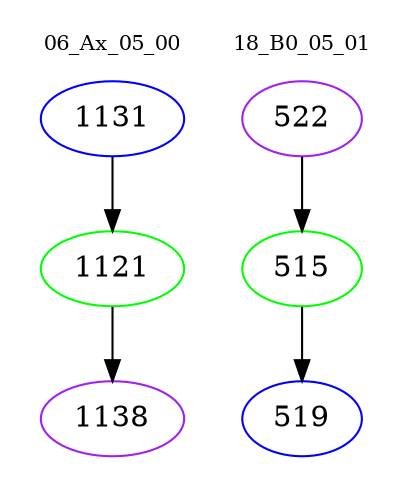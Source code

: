 digraph{
subgraph cluster_0 {
color = white
label = "06_Ax_05_00";
fontsize=10;
T0_1131 [label="1131", color="blue"]
T0_1131 -> T0_1121 [color="black"]
T0_1121 [label="1121", color="green"]
T0_1121 -> T0_1138 [color="black"]
T0_1138 [label="1138", color="purple"]
}
subgraph cluster_1 {
color = white
label = "18_B0_05_01";
fontsize=10;
T1_522 [label="522", color="purple"]
T1_522 -> T1_515 [color="black"]
T1_515 [label="515", color="green"]
T1_515 -> T1_519 [color="black"]
T1_519 [label="519", color="blue"]
}
}
